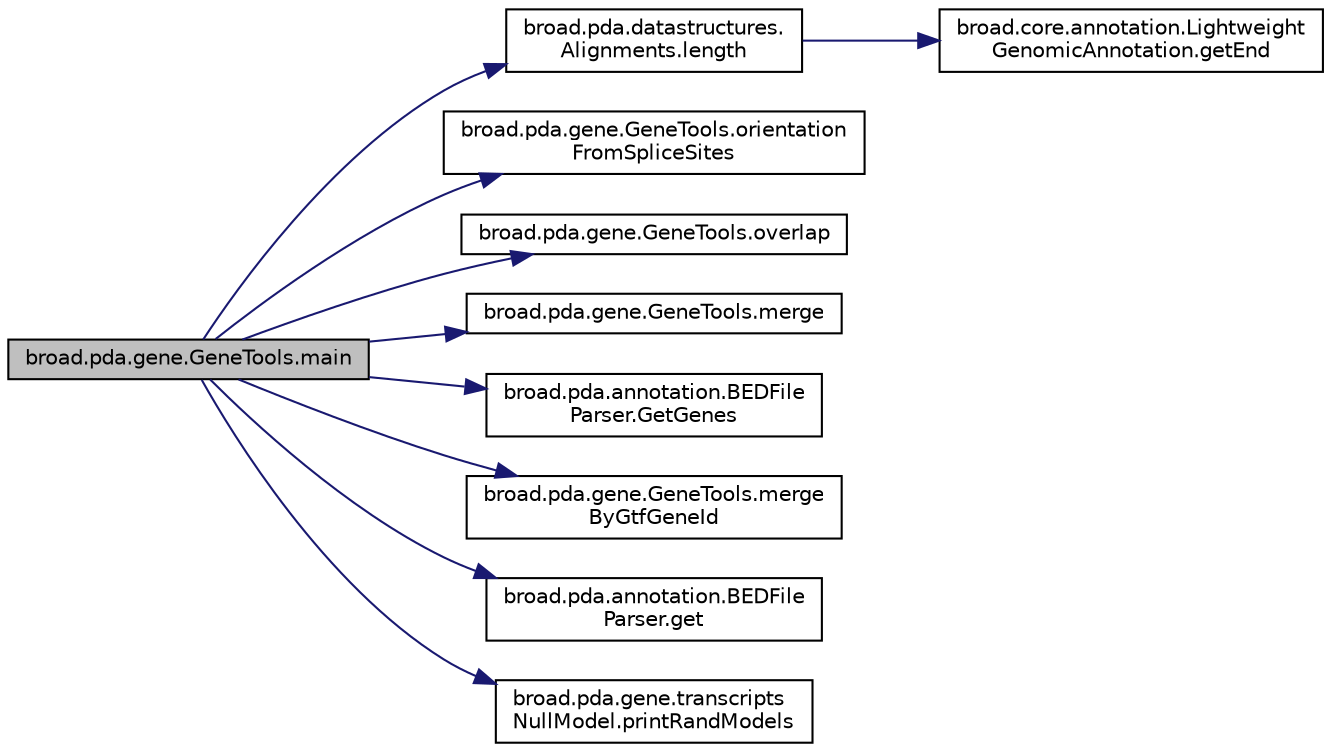 digraph "broad.pda.gene.GeneTools.main"
{
  edge [fontname="Helvetica",fontsize="10",labelfontname="Helvetica",labelfontsize="10"];
  node [fontname="Helvetica",fontsize="10",shape=record];
  rankdir="LR";
  Node1 [label="broad.pda.gene.GeneTools.main",height=0.2,width=0.4,color="black", fillcolor="grey75", style="filled" fontcolor="black"];
  Node1 -> Node2 [color="midnightblue",fontsize="10",style="solid",fontname="Helvetica"];
  Node2 [label="broad.pda.datastructures.\lAlignments.length",height=0.2,width=0.4,color="black", fillcolor="white", style="filled",URL="$classbroad_1_1pda_1_1datastructures_1_1_alignments.html#a1e008aad6fcf252184b0b623ac992ac3"];
  Node2 -> Node3 [color="midnightblue",fontsize="10",style="solid",fontname="Helvetica"];
  Node3 [label="broad.core.annotation.Lightweight\lGenomicAnnotation.getEnd",height=0.2,width=0.4,color="black", fillcolor="white", style="filled",URL="$interfacebroad_1_1core_1_1annotation_1_1_lightweight_genomic_annotation.html#a68b4fd4cda3321ffd91dd427df9b24a7"];
  Node1 -> Node4 [color="midnightblue",fontsize="10",style="solid",fontname="Helvetica"];
  Node4 [label="broad.pda.gene.GeneTools.orientation\lFromSpliceSites",height=0.2,width=0.4,color="black", fillcolor="white", style="filled",URL="$classbroad_1_1pda_1_1gene_1_1_gene_tools.html#a989535c5ffe26229bcb40967f70cf35a"];
  Node1 -> Node5 [color="midnightblue",fontsize="10",style="solid",fontname="Helvetica"];
  Node5 [label="broad.pda.gene.GeneTools.overlap",height=0.2,width=0.4,color="black", fillcolor="white", style="filled",URL="$classbroad_1_1pda_1_1gene_1_1_gene_tools.html#ae769dde9735577da2a6ad4099d03eda9"];
  Node1 -> Node6 [color="midnightblue",fontsize="10",style="solid",fontname="Helvetica"];
  Node6 [label="broad.pda.gene.GeneTools.merge",height=0.2,width=0.4,color="black", fillcolor="white", style="filled",URL="$classbroad_1_1pda_1_1gene_1_1_gene_tools.html#a2685fed73a7ac2f3844e0e1bec280149"];
  Node1 -> Node7 [color="midnightblue",fontsize="10",style="solid",fontname="Helvetica"];
  Node7 [label="broad.pda.annotation.BEDFile\lParser.GetGenes",height=0.2,width=0.4,color="black", fillcolor="white", style="filled",URL="$classbroad_1_1pda_1_1annotation_1_1_b_e_d_file_parser.html#a80cb8b476bfeebcffc34c37bdd809d1b"];
  Node1 -> Node8 [color="midnightblue",fontsize="10",style="solid",fontname="Helvetica"];
  Node8 [label="broad.pda.gene.GeneTools.merge\lByGtfGeneId",height=0.2,width=0.4,color="black", fillcolor="white", style="filled",URL="$classbroad_1_1pda_1_1gene_1_1_gene_tools.html#aee194b8ea30b7cfb58c76bf8beb898c4"];
  Node1 -> Node9 [color="midnightblue",fontsize="10",style="solid",fontname="Helvetica"];
  Node9 [label="broad.pda.annotation.BEDFile\lParser.get",height=0.2,width=0.4,color="black", fillcolor="white", style="filled",URL="$classbroad_1_1pda_1_1annotation_1_1_b_e_d_file_parser.html#a36e88558b56d49a7742ff7bcc8841485"];
  Node1 -> Node10 [color="midnightblue",fontsize="10",style="solid",fontname="Helvetica"];
  Node10 [label="broad.pda.gene.transcripts\lNullModel.printRandModels",height=0.2,width=0.4,color="black", fillcolor="white", style="filled",URL="$classbroad_1_1pda_1_1gene_1_1transcripts_null_model.html#a76def0535f4a96f6b79415a9a4850aea"];
}
